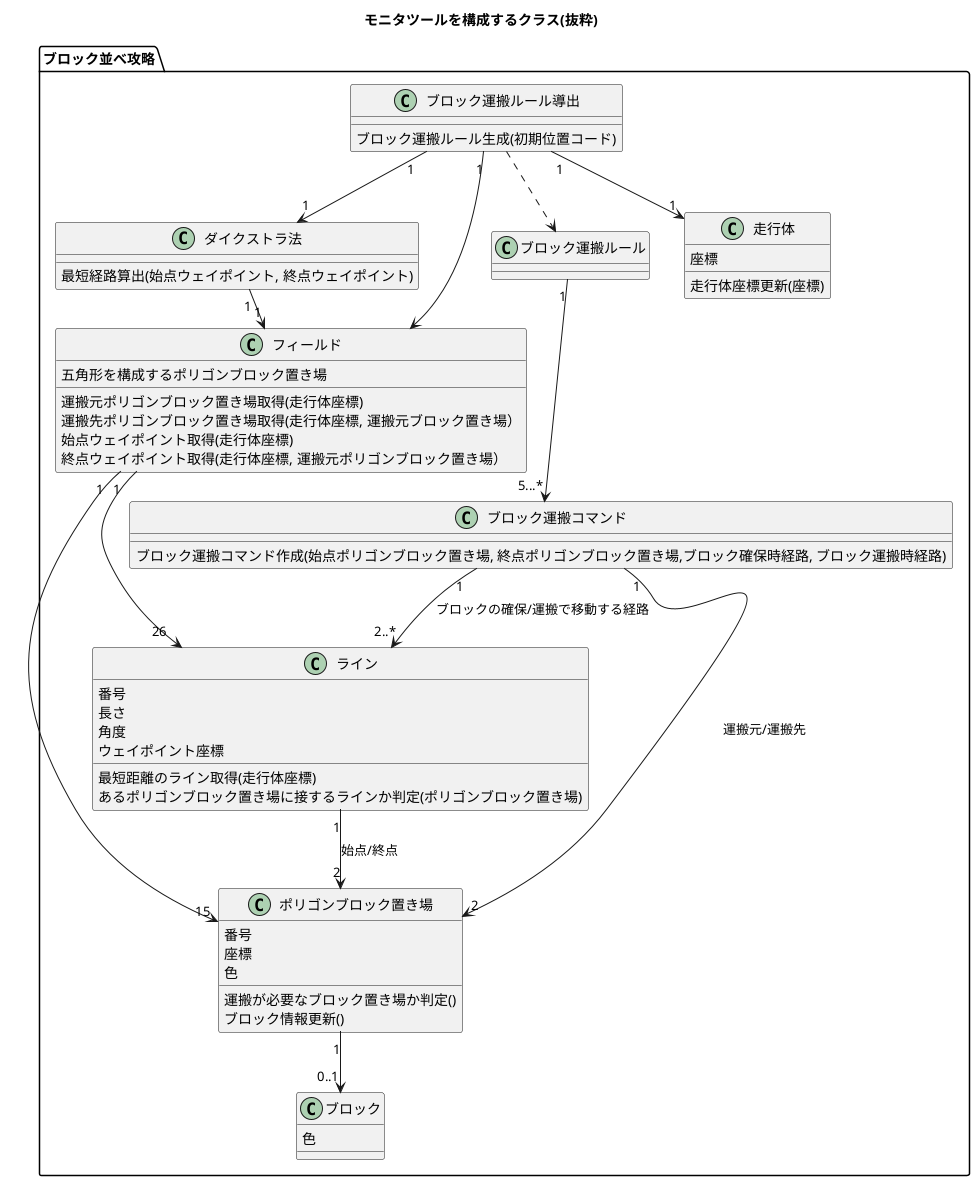 @startuml

title モニタツールを構成するクラス(抜粋)

 
package ブロック並べ攻略{
	class フィールド {
		五角形を構成するポリゴンブロック置き場
		運搬元ポリゴンブロック置き場取得(走行体座標)
		運搬先ポリゴンブロック置き場取得(走行体座標, 運搬元ブロック置き場）
		始点ウェイポイント取得(走行体座標)
		終点ウェイポイント取得(走行体座標, 運搬元ポリゴンブロック置き場）
	}

    class ブロック運搬ルール導出{
        ブロック運搬ルール生成(初期位置コード)
    }

    class ブロック運搬コマンド{
	ブロック運搬コマンド作成(始点ポリゴンブロック置き場, 終点ポリゴンブロック置き場,ブロック確保時経路, ブロック運搬時経路)
    }

    ブロック運搬コマンド "1"-->"2..*" ライン : ブロックの確保/運搬で移動する経路
    ブロック運搬コマンド "1"-->"2" ポリゴンブロック置き場 : 運搬元/運搬先

    class ポリゴンブロック置き場{
        番号
        座標
        色
		運搬が必要なブロック置き場か判定()
		ブロック情報更新()
	}
    
    class ブロック {
        色
    }

    ポリゴンブロック置き場 "1" --> "0..1" ブロック

    class ブロック運搬ルール {

    }

    ブロック運搬ルール導出 ..> ブロック運搬ルール
    ブロック運搬ルール "1" --> "5...*" ブロック運搬コマンド

    ブロック運搬ルール導出 "1" --> フィールド
    フィールド  "1" -->"26" ライン
    フィールド "1" --> "15" ポリゴンブロック置き場
 
    class ライン{
        番号
        長さ
        角度
        ウェイポイント座標
		最短距離のライン取得(走行体座標)
		あるポリゴンブロック置き場に接するラインか判定(ポリゴンブロック置き場)
    }

    ライン "1" --> "2" ポリゴンブロック置き場 : 始点/終点 
    class ダイクストラ法{
        最短経路算出(始点ウェイポイント, 終点ウェイポイント)
    }
    
    ダイクストラ法 "1" ->  "1" フィールド
  
    class 走行体 {
        座標
        走行体座標更新(座標)
    }

    ブロック運搬ルール導出 "1" --> "1" 走行体
    ブロック運搬ルール導出 "1" --> "1" ダイクストラ法

}



@enduml